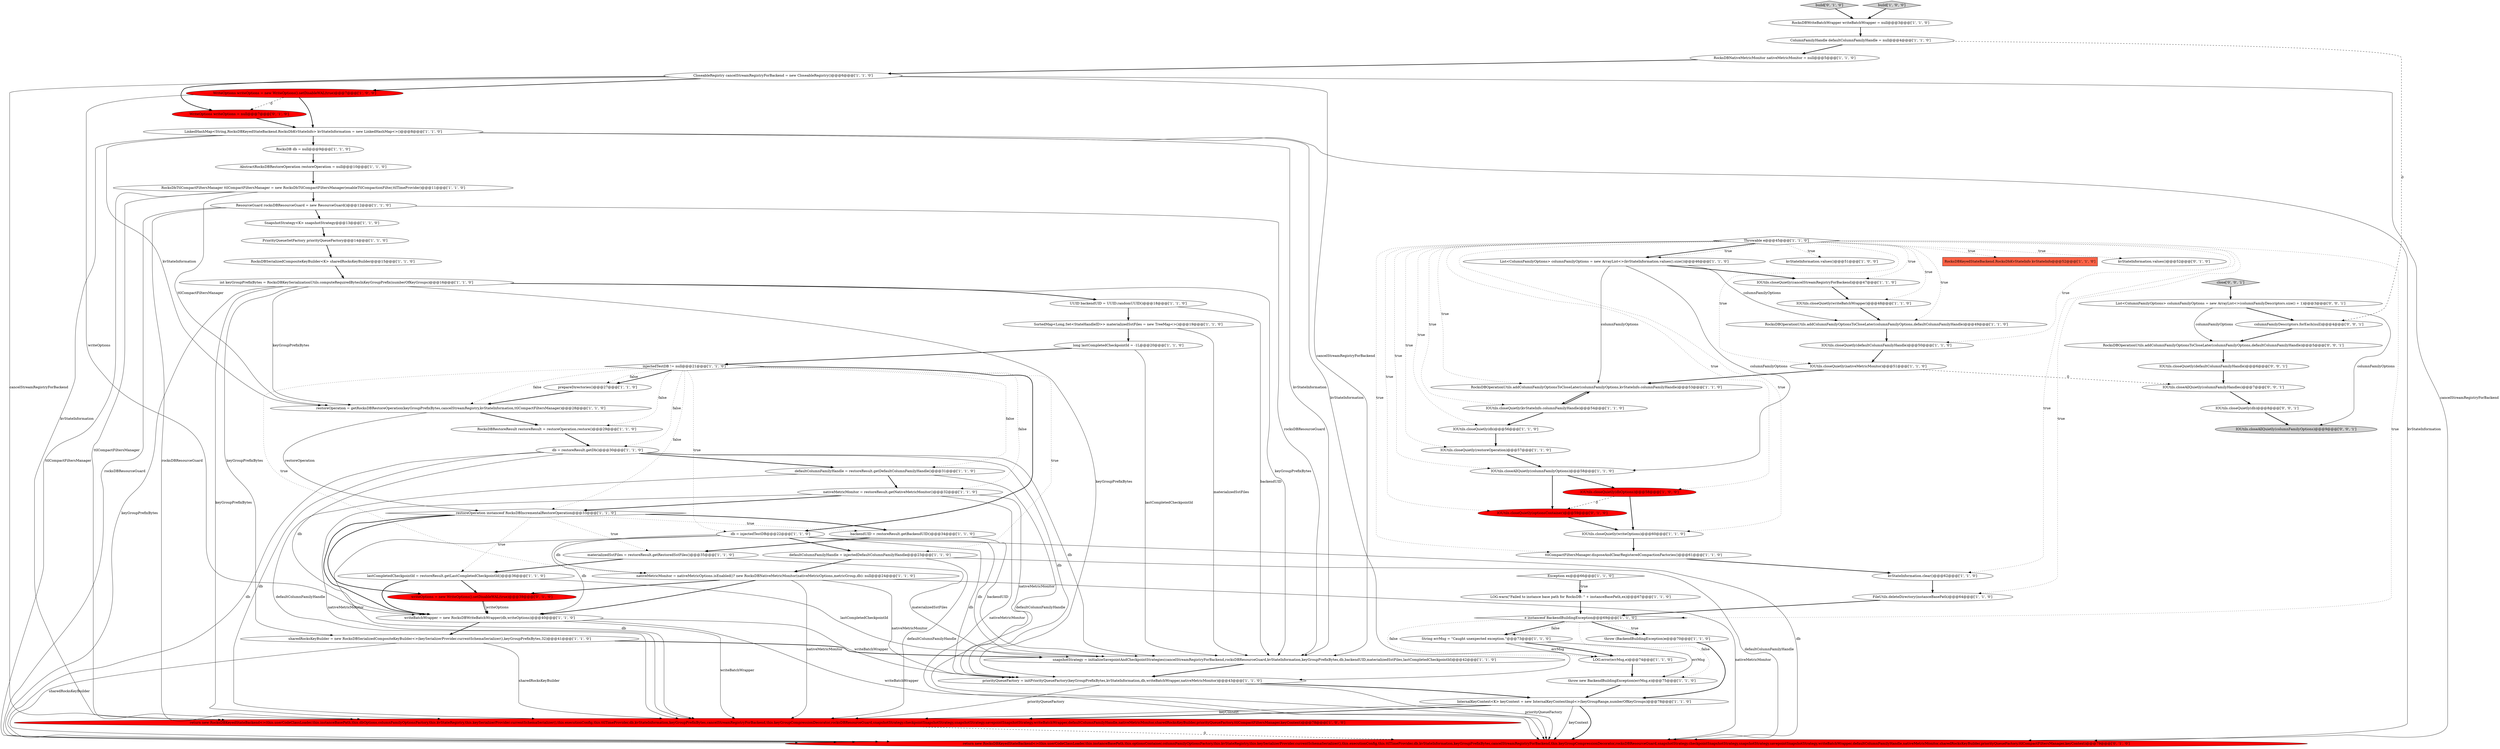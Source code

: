 digraph {
69 [style = filled, label = "build['0', '1', '0']", fillcolor = lightgray, shape = diamond image = "AAA0AAABBB2BBB"];
18 [style = filled, label = "kvStateInformation.clear()@@@62@@@['1', '1', '0']", fillcolor = white, shape = ellipse image = "AAA0AAABBB1BBB"];
11 [style = filled, label = "IOUtils.closeQuietly(cancelStreamRegistryForBackend)@@@47@@@['1', '1', '0']", fillcolor = white, shape = ellipse image = "AAA0AAABBB1BBB"];
0 [style = filled, label = "int keyGroupPrefixBytes = RocksDBKeySerializationUtils.computeRequiredBytesInKeyGroupPrefix(numberOfKeyGroups)@@@16@@@['1', '1', '0']", fillcolor = white, shape = ellipse image = "AAA0AAABBB1BBB"];
14 [style = filled, label = "ttlCompactFiltersManager.disposeAndClearRegisteredCompactionFactories()@@@61@@@['1', '1', '0']", fillcolor = white, shape = ellipse image = "AAA0AAABBB1BBB"];
10 [style = filled, label = "RocksDBSerializedCompositeKeyBuilder<K> sharedRocksKeyBuilder@@@15@@@['1', '1', '0']", fillcolor = white, shape = ellipse image = "AAA0AAABBB1BBB"];
57 [style = filled, label = "UUID backendUID = UUID.randomUUID()@@@18@@@['1', '1', '0']", fillcolor = white, shape = ellipse image = "AAA0AAABBB1BBB"];
32 [style = filled, label = "RocksDB db = null@@@9@@@['1', '1', '0']", fillcolor = white, shape = ellipse image = "AAA0AAABBB1BBB"];
73 [style = filled, label = "IOUtils.closeQuietly(db)@@@8@@@['0', '0', '1']", fillcolor = white, shape = ellipse image = "AAA0AAABBB3BBB"];
21 [style = filled, label = "Throwable e@@@45@@@['1', '1', '0']", fillcolor = white, shape = diamond image = "AAA0AAABBB1BBB"];
23 [style = filled, label = "priorityQueueFactory = initPriorityQueueFactory(keyGroupPrefixBytes,kvStateInformation,db,writeBatchWrapper,nativeMetricMonitor)@@@43@@@['1', '1', '0']", fillcolor = white, shape = ellipse image = "AAA0AAABBB1BBB"];
5 [style = filled, label = "db = restoreResult.getDb()@@@30@@@['1', '1', '0']", fillcolor = white, shape = ellipse image = "AAA0AAABBB1BBB"];
55 [style = filled, label = "restoreOperation instanceof RocksDBIncrementalRestoreOperation@@@33@@@['1', '1', '0']", fillcolor = white, shape = diamond image = "AAA0AAABBB1BBB"];
68 [style = filled, label = "WriteOptions writeOptions = null@@@7@@@['0', '1', '0']", fillcolor = red, shape = ellipse image = "AAA1AAABBB2BBB"];
4 [style = filled, label = "kvStateInformation.values()@@@51@@@['1', '0', '0']", fillcolor = white, shape = ellipse image = "AAA0AAABBB1BBB"];
44 [style = filled, label = "IOUtils.closeQuietly(nativeMetricMonitor)@@@51@@@['1', '1', '0']", fillcolor = white, shape = ellipse image = "AAA0AAABBB1BBB"];
34 [style = filled, label = "sharedRocksKeyBuilder = new RocksDBSerializedCompositeKeyBuilder<>(keySerializerProvider.currentSchemaSerializer(),keyGroupPrefixBytes,32)@@@41@@@['1', '1', '0']", fillcolor = white, shape = ellipse image = "AAA0AAABBB1BBB"];
15 [style = filled, label = "RocksDBNativeMetricMonitor nativeMetricMonitor = null@@@5@@@['1', '1', '0']", fillcolor = white, shape = ellipse image = "AAA0AAABBB1BBB"];
45 [style = filled, label = "String errMsg = \"Caught unexpected exception.\"@@@73@@@['1', '1', '0']", fillcolor = white, shape = ellipse image = "AAA0AAABBB1BBB"];
49 [style = filled, label = "Exception ex@@@66@@@['1', '1', '0']", fillcolor = white, shape = diamond image = "AAA0AAABBB1BBB"];
60 [style = filled, label = "FileUtils.deleteDirectory(instanceBasePath)@@@64@@@['1', '1', '0']", fillcolor = white, shape = ellipse image = "AAA0AAABBB1BBB"];
25 [style = filled, label = "long lastCompletedCheckpointId = -1L@@@20@@@['1', '1', '0']", fillcolor = white, shape = ellipse image = "AAA0AAABBB1BBB"];
70 [style = filled, label = "List<ColumnFamilyOptions> columnFamilyOptions = new ArrayList<>(columnFamilyDescriptors.size() + 1)@@@3@@@['0', '0', '1']", fillcolor = white, shape = ellipse image = "AAA0AAABBB3BBB"];
76 [style = filled, label = "IOUtils.closeQuietly(defaultColumnFamilyHandle)@@@6@@@['0', '0', '1']", fillcolor = white, shape = ellipse image = "AAA0AAABBB3BBB"];
40 [style = filled, label = "materializedSstFiles = restoreResult.getRestoredSstFiles()@@@35@@@['1', '1', '0']", fillcolor = white, shape = ellipse image = "AAA0AAABBB1BBB"];
61 [style = filled, label = "AbstractRocksDBRestoreOperation restoreOperation = null@@@10@@@['1', '1', '0']", fillcolor = white, shape = ellipse image = "AAA0AAABBB1BBB"];
17 [style = filled, label = "IOUtils.closeQuietly(defaultColumnFamilyHandle)@@@50@@@['1', '1', '0']", fillcolor = white, shape = ellipse image = "AAA0AAABBB1BBB"];
26 [style = filled, label = "db = injectedTestDB@@@22@@@['1', '1', '0']", fillcolor = white, shape = ellipse image = "AAA0AAABBB1BBB"];
39 [style = filled, label = "InternalKeyContext<K> keyContext = new InternalKeyContextImpl<>(keyGroupRange,numberOfKeyGroups)@@@78@@@['1', '1', '0']", fillcolor = white, shape = ellipse image = "AAA0AAABBB1BBB"];
62 [style = filled, label = "IOUtils.closeAllQuietly(columnFamilyOptions)@@@58@@@['1', '1', '0']", fillcolor = white, shape = ellipse image = "AAA0AAABBB1BBB"];
38 [style = filled, label = "RocksDbTtlCompactFiltersManager ttlCompactFiltersManager = new RocksDbTtlCompactFiltersManager(enableTtlCompactionFilter,ttlTimeProvider)@@@11@@@['1', '1', '0']", fillcolor = white, shape = ellipse image = "AAA0AAABBB1BBB"];
63 [style = filled, label = "defaultColumnFamilyHandle = injectedDefaultColumnFamilyHandle@@@23@@@['1', '1', '0']", fillcolor = white, shape = ellipse image = "AAA0AAABBB1BBB"];
52 [style = filled, label = "ResourceGuard rocksDBResourceGuard = new ResourceGuard()@@@12@@@['1', '1', '0']", fillcolor = white, shape = ellipse image = "AAA0AAABBB1BBB"];
54 [style = filled, label = "RocksDBKeyedStateBackend.RocksDbKvStateInfo kvStateInfo@@@52@@@['1', '1', '0']", fillcolor = tomato, shape = box image = "AAA0AAABBB1BBB"];
56 [style = filled, label = "writeBatchWrapper = new RocksDBWriteBatchWrapper(db,writeOptions)@@@40@@@['1', '1', '0']", fillcolor = white, shape = ellipse image = "AAA0AAABBB1BBB"];
71 [style = filled, label = "columnFamilyDescriptors.forEach(null)@@@4@@@['0', '0', '1']", fillcolor = white, shape = ellipse image = "AAA0AAABBB3BBB"];
50 [style = filled, label = "LOG.warn(\"Failed to instance base path for RocksDB: \" + instanceBasePath,ex)@@@67@@@['1', '1', '0']", fillcolor = white, shape = ellipse image = "AAA0AAABBB1BBB"];
29 [style = filled, label = "IOUtils.closeQuietly(writeOptions)@@@60@@@['1', '1', '0']", fillcolor = white, shape = ellipse image = "AAA0AAABBB1BBB"];
31 [style = filled, label = "ColumnFamilyHandle defaultColumnFamilyHandle = null@@@4@@@['1', '1', '0']", fillcolor = white, shape = ellipse image = "AAA0AAABBB1BBB"];
19 [style = filled, label = "lastCompletedCheckpointId = restoreResult.getLastCompletedCheckpointId()@@@36@@@['1', '1', '0']", fillcolor = white, shape = ellipse image = "AAA0AAABBB1BBB"];
24 [style = filled, label = "throw (BackendBuildingException)e@@@70@@@['1', '1', '0']", fillcolor = white, shape = ellipse image = "AAA0AAABBB1BBB"];
1 [style = filled, label = "LOG.error(errMsg,e)@@@74@@@['1', '1', '0']", fillcolor = white, shape = ellipse image = "AAA0AAABBB1BBB"];
41 [style = filled, label = "nativeMetricMonitor = nativeMetricOptions.isEnabled()? new RocksDBNativeMetricMonitor(nativeMetricOptions,metricGroup,db): null@@@24@@@['1', '1', '0']", fillcolor = white, shape = ellipse image = "AAA0AAABBB1BBB"];
43 [style = filled, label = "List<ColumnFamilyOptions> columnFamilyOptions = new ArrayList<>(kvStateInformation.values().size())@@@46@@@['1', '1', '0']", fillcolor = white, shape = ellipse image = "AAA0AAABBB1BBB"];
3 [style = filled, label = "SnapshotStrategy<K> snapshotStrategy@@@13@@@['1', '1', '0']", fillcolor = white, shape = ellipse image = "AAA0AAABBB1BBB"];
46 [style = filled, label = "snapshotStrategy = initializeSavepointAndCheckpointStrategies(cancelStreamRegistryForBackend,rocksDBResourceGuard,kvStateInformation,keyGroupPrefixBytes,db,backendUID,materializedSstFiles,lastCompletedCheckpointId)@@@42@@@['1', '1', '0']", fillcolor = white, shape = ellipse image = "AAA0AAABBB1BBB"];
65 [style = filled, label = "kvStateInformation.values()@@@52@@@['0', '1', '0']", fillcolor = white, shape = ellipse image = "AAA0AAABBB2BBB"];
59 [style = filled, label = "restoreOperation = getRocksDBRestoreOperation(keyGroupPrefixBytes,cancelStreamRegistry,kvStateInformation,ttlCompactFiltersManager)@@@28@@@['1', '1', '0']", fillcolor = white, shape = ellipse image = "AAA0AAABBB1BBB"];
74 [style = filled, label = "IOUtils.closeAllQuietly(columnFamilyOptions)@@@9@@@['0', '0', '1']", fillcolor = lightgray, shape = ellipse image = "AAA0AAABBB3BBB"];
36 [style = filled, label = "backendUID = restoreResult.getBackendUID()@@@34@@@['1', '1', '0']", fillcolor = white, shape = ellipse image = "AAA0AAABBB1BBB"];
51 [style = filled, label = "WriteOptions writeOptions = new WriteOptions().setDisableWAL(true)@@@7@@@['1', '0', '0']", fillcolor = red, shape = ellipse image = "AAA1AAABBB1BBB"];
2 [style = filled, label = "CloseableRegistry cancelStreamRegistryForBackend = new CloseableRegistry()@@@6@@@['1', '1', '0']", fillcolor = white, shape = ellipse image = "AAA0AAABBB1BBB"];
8 [style = filled, label = "build['1', '0', '0']", fillcolor = lightgray, shape = diamond image = "AAA0AAABBB1BBB"];
7 [style = filled, label = "throw new BackendBuildingException(errMsg,e)@@@75@@@['1', '1', '0']", fillcolor = white, shape = ellipse image = "AAA0AAABBB1BBB"];
16 [style = filled, label = "IOUtils.closeQuietly(writeBatchWrapper)@@@48@@@['1', '1', '0']", fillcolor = white, shape = ellipse image = "AAA0AAABBB1BBB"];
75 [style = filled, label = "RocksDBOperationUtils.addColumnFamilyOptionsToCloseLater(columnFamilyOptions,defaultColumnFamilyHandle)@@@5@@@['0', '0', '1']", fillcolor = white, shape = ellipse image = "AAA0AAABBB3BBB"];
42 [style = filled, label = "e instanceof BackendBuildingException@@@69@@@['1', '1', '0']", fillcolor = white, shape = diamond image = "AAA0AAABBB1BBB"];
30 [style = filled, label = "PriorityQueueSetFactory priorityQueueFactory@@@14@@@['1', '1', '0']", fillcolor = white, shape = ellipse image = "AAA0AAABBB1BBB"];
12 [style = filled, label = "nativeMetricMonitor = restoreResult.getNativeMetricMonitor()@@@32@@@['1', '1', '0']", fillcolor = white, shape = ellipse image = "AAA0AAABBB1BBB"];
48 [style = filled, label = "SortedMap<Long,Set<StateHandleID>> materializedSstFiles = new TreeMap<>()@@@19@@@['1', '1', '0']", fillcolor = white, shape = ellipse image = "AAA0AAABBB1BBB"];
64 [style = filled, label = "writeOptions = new WriteOptions().setDisableWAL(true)@@@39@@@['0', '1', '0']", fillcolor = red, shape = ellipse image = "AAA1AAABBB2BBB"];
33 [style = filled, label = "RocksDBOperationUtils.addColumnFamilyOptionsToCloseLater(columnFamilyOptions,kvStateInfo.columnFamilyHandle)@@@53@@@['1', '1', '0']", fillcolor = white, shape = ellipse image = "AAA0AAABBB1BBB"];
37 [style = filled, label = "IOUtils.closeQuietly(restoreOperation)@@@57@@@['1', '1', '0']", fillcolor = white, shape = ellipse image = "AAA0AAABBB1BBB"];
47 [style = filled, label = "IOUtils.closeQuietly(dbOptions)@@@58@@@['1', '0', '0']", fillcolor = red, shape = ellipse image = "AAA1AAABBB1BBB"];
58 [style = filled, label = "injectedTestDB != null@@@21@@@['1', '1', '0']", fillcolor = white, shape = diamond image = "AAA0AAABBB1BBB"];
66 [style = filled, label = "IOUtils.closeQuietly(optionsContainer)@@@59@@@['0', '1', '0']", fillcolor = red, shape = ellipse image = "AAA1AAABBB2BBB"];
77 [style = filled, label = "close['0', '0', '1']", fillcolor = lightgray, shape = diamond image = "AAA0AAABBB3BBB"];
6 [style = filled, label = "LinkedHashMap<String,RocksDBKeyedStateBackend.RocksDbKvStateInfo> kvStateInformation = new LinkedHashMap<>()@@@8@@@['1', '1', '0']", fillcolor = white, shape = ellipse image = "AAA0AAABBB1BBB"];
20 [style = filled, label = "RocksDBWriteBatchWrapper writeBatchWrapper = null@@@3@@@['1', '1', '0']", fillcolor = white, shape = ellipse image = "AAA0AAABBB1BBB"];
28 [style = filled, label = "RocksDBRestoreResult restoreResult = restoreOperation.restore()@@@29@@@['1', '1', '0']", fillcolor = white, shape = ellipse image = "AAA0AAABBB1BBB"];
67 [style = filled, label = "return new RocksDBKeyedStateBackend<>(this.userCodeClassLoader,this.instanceBasePath,this.optionsContainer,columnFamilyOptionsFactory,this.kvStateRegistry,this.keySerializerProvider.currentSchemaSerializer(),this.executionConfig,this.ttlTimeProvider,db,kvStateInformation,keyGroupPrefixBytes,cancelStreamRegistryForBackend,this.keyGroupCompressionDecorator,rocksDBResourceGuard,snapshotStrategy.checkpointSnapshotStrategy,snapshotStrategy.savepointSnapshotStrategy,writeBatchWrapper,defaultColumnFamilyHandle,nativeMetricMonitor,sharedRocksKeyBuilder,priorityQueueFactory,ttlCompactFiltersManager,keyContext)@@@79@@@['0', '1', '0']", fillcolor = red, shape = ellipse image = "AAA1AAABBB2BBB"];
9 [style = filled, label = "IOUtils.closeQuietly(db)@@@56@@@['1', '1', '0']", fillcolor = white, shape = ellipse image = "AAA0AAABBB1BBB"];
72 [style = filled, label = "IOUtils.closeAllQuietly(columnFamilyHandles)@@@7@@@['0', '0', '1']", fillcolor = white, shape = ellipse image = "AAA0AAABBB3BBB"];
53 [style = filled, label = "prepareDirectories()@@@27@@@['1', '1', '0']", fillcolor = white, shape = ellipse image = "AAA0AAABBB1BBB"];
13 [style = filled, label = "defaultColumnFamilyHandle = restoreResult.getDefaultColumnFamilyHandle()@@@31@@@['1', '1', '0']", fillcolor = white, shape = ellipse image = "AAA0AAABBB1BBB"];
22 [style = filled, label = "return new RocksDBKeyedStateBackend<>(this.userCodeClassLoader,this.instanceBasePath,this.dbOptions,columnFamilyOptionsFactory,this.kvStateRegistry,this.keySerializerProvider.currentSchemaSerializer(),this.executionConfig,this.ttlTimeProvider,db,kvStateInformation,keyGroupPrefixBytes,cancelStreamRegistryForBackend,this.keyGroupCompressionDecorator,rocksDBResourceGuard,snapshotStrategy.checkpointSnapshotStrategy,snapshotStrategy.savepointSnapshotStrategy,writeBatchWrapper,defaultColumnFamilyHandle,nativeMetricMonitor,sharedRocksKeyBuilder,priorityQueueFactory,ttlCompactFiltersManager,keyContext)@@@78@@@['1', '0', '0']", fillcolor = red, shape = ellipse image = "AAA1AAABBB1BBB"];
27 [style = filled, label = "RocksDBOperationUtils.addColumnFamilyOptionsToCloseLater(columnFamilyOptions,defaultColumnFamilyHandle)@@@49@@@['1', '1', '0']", fillcolor = white, shape = ellipse image = "AAA0AAABBB1BBB"];
35 [style = filled, label = "IOUtils.closeQuietly(kvStateInfo.columnFamilyHandle)@@@54@@@['1', '1', '0']", fillcolor = white, shape = ellipse image = "AAA0AAABBB1BBB"];
70->75 [style = solid, label="columnFamilyOptions"];
55->36 [style = bold, label=""];
34->46 [style = bold, label=""];
56->34 [style = bold, label=""];
55->19 [style = dotted, label="true"];
21->11 [style = dotted, label="true"];
38->52 [style = bold, label=""];
2->51 [style = bold, label=""];
42->45 [style = bold, label=""];
21->18 [style = dotted, label="true"];
51->56 [style = solid, label="writeOptions"];
21->43 [style = bold, label=""];
39->67 [style = solid, label="keyContext"];
73->74 [style = bold, label=""];
42->7 [style = dotted, label="false"];
43->62 [style = solid, label="columnFamilyOptions"];
24->39 [style = bold, label=""];
42->1 [style = dotted, label="false"];
43->33 [style = solid, label="columnFamilyOptions"];
21->27 [style = dotted, label="true"];
58->63 [style = dotted, label="true"];
9->37 [style = bold, label=""];
77->70 [style = bold, label=""];
38->59 [style = solid, label="ttlCompactFiltersManager"];
6->22 [style = solid, label="kvStateInformation"];
63->22 [style = solid, label="defaultColumnFamilyHandle"];
8->20 [style = bold, label=""];
70->71 [style = bold, label=""];
39->67 [style = bold, label=""];
58->28 [style = dotted, label="false"];
63->41 [style = bold, label=""];
37->62 [style = bold, label=""];
41->64 [style = bold, label=""];
25->58 [style = bold, label=""];
72->73 [style = bold, label=""];
5->23 [style = solid, label="db"];
29->14 [style = bold, label=""];
27->17 [style = bold, label=""];
26->23 [style = solid, label="db"];
5->22 [style = solid, label="db"];
66->29 [style = bold, label=""];
39->22 [style = solid, label="keyContext"];
21->37 [style = dotted, label="true"];
17->44 [style = bold, label=""];
55->64 [style = bold, label=""];
3->30 [style = bold, label=""];
36->46 [style = solid, label="backendUID"];
21->60 [style = dotted, label="true"];
70->74 [style = solid, label="columnFamilyOptions"];
55->36 [style = dotted, label="true"];
6->32 [style = bold, label=""];
32->61 [style = bold, label=""];
11->16 [style = bold, label=""];
56->67 [style = solid, label="writeBatchWrapper"];
21->42 [style = dotted, label="true"];
28->5 [style = bold, label=""];
25->46 [style = solid, label="lastCompletedCheckpointId"];
58->5 [style = dotted, label="false"];
12->55 [style = bold, label=""];
21->29 [style = dotted, label="true"];
48->46 [style = solid, label="materializedSstFiles"];
12->22 [style = solid, label="nativeMetricMonitor"];
43->27 [style = solid, label="columnFamilyOptions"];
20->31 [style = bold, label=""];
45->1 [style = solid, label="errMsg"];
38->67 [style = solid, label="ttlCompactFiltersManager"];
55->40 [style = dotted, label="true"];
21->17 [style = dotted, label="true"];
69->20 [style = bold, label=""];
71->75 [style = bold, label=""];
56->22 [style = solid, label="writeBatchWrapper"];
21->66 [style = dotted, label="true"];
19->56 [style = bold, label=""];
61->38 [style = bold, label=""];
12->23 [style = solid, label="nativeMetricMonitor"];
43->11 [style = bold, label=""];
39->22 [style = bold, label=""];
45->1 [style = bold, label=""];
21->33 [style = dotted, label="true"];
42->24 [style = dotted, label="true"];
51->68 [style = dashed, label="0"];
40->46 [style = solid, label="materializedSstFiles"];
13->12 [style = bold, label=""];
26->46 [style = solid, label="db"];
21->54 [style = dotted, label="true"];
21->9 [style = dotted, label="true"];
22->67 [style = dashed, label="0"];
58->13 [style = dotted, label="false"];
10->0 [style = bold, label=""];
30->10 [style = bold, label=""];
0->34 [style = solid, label="keyGroupPrefixBytes"];
42->45 [style = dotted, label="false"];
14->18 [style = bold, label=""];
12->67 [style = solid, label="nativeMetricMonitor"];
34->67 [style = solid, label="sharedRocksKeyBuilder"];
59->28 [style = bold, label=""];
21->16 [style = dotted, label="true"];
34->22 [style = solid, label="sharedRocksKeyBuilder"];
68->6 [style = bold, label=""];
0->59 [style = solid, label="keyGroupPrefixBytes"];
21->35 [style = dotted, label="true"];
0->46 [style = solid, label="keyGroupPrefixBytes"];
58->53 [style = dotted, label="false"];
0->57 [style = bold, label=""];
57->46 [style = solid, label="backendUID"];
56->23 [style = solid, label="writeBatchWrapper"];
36->40 [style = bold, label=""];
2->22 [style = solid, label="cancelStreamRegistryForBackend"];
19->64 [style = bold, label=""];
59->55 [style = solid, label="restoreOperation"];
16->27 [style = bold, label=""];
26->67 [style = solid, label="db"];
35->9 [style = bold, label=""];
45->7 [style = solid, label="errMsg"];
58->55 [style = dotted, label="false"];
44->33 [style = bold, label=""];
18->60 [style = bold, label=""];
40->19 [style = bold, label=""];
49->50 [style = dotted, label="true"];
51->6 [style = bold, label=""];
62->66 [style = bold, label=""];
58->26 [style = dotted, label="true"];
42->24 [style = bold, label=""];
26->56 [style = solid, label="db"];
1->7 [style = bold, label=""];
26->41 [style = solid, label="db"];
49->50 [style = bold, label=""];
47->29 [style = bold, label=""];
58->53 [style = bold, label=""];
5->56 [style = solid, label="db"];
50->42 [style = bold, label=""];
26->63 [style = bold, label=""];
63->67 [style = solid, label="defaultColumnFamilyHandle"];
7->39 [style = bold, label=""];
41->67 [style = solid, label="nativeMetricMonitor"];
5->67 [style = solid, label="db"];
44->72 [style = dashed, label="0"];
5->13 [style = bold, label=""];
6->23 [style = solid, label="kvStateInformation"];
23->39 [style = bold, label=""];
0->22 [style = solid, label="keyGroupPrefixBytes"];
13->22 [style = solid, label="defaultColumnFamilyHandle"];
58->12 [style = dotted, label="false"];
0->23 [style = solid, label="keyGroupPrefixBytes"];
62->47 [style = bold, label=""];
58->26 [style = bold, label=""];
75->76 [style = bold, label=""];
26->22 [style = solid, label="db"];
60->42 [style = bold, label=""];
5->46 [style = solid, label="db"];
46->23 [style = bold, label=""];
21->43 [style = dotted, label="true"];
58->41 [style = dotted, label="true"];
21->47 [style = dotted, label="true"];
15->2 [style = bold, label=""];
33->35 [style = bold, label=""];
6->46 [style = solid, label="kvStateInformation"];
2->67 [style = solid, label="cancelStreamRegistryForBackend"];
6->67 [style = solid, label="kvStateInformation"];
31->71 [style = dashed, label="0"];
35->33 [style = bold, label=""];
41->56 [style = bold, label=""];
23->67 [style = solid, label="priorityQueueFactory"];
6->59 [style = solid, label="kvStateInformation"];
58->59 [style = dotted, label="false"];
31->15 [style = bold, label=""];
21->4 [style = dotted, label="true"];
55->56 [style = bold, label=""];
21->65 [style = dotted, label="true"];
57->48 [style = bold, label=""];
23->22 [style = solid, label="priorityQueueFactory"];
38->22 [style = solid, label="ttlCompactFiltersManager"];
52->46 [style = solid, label="rocksDBResourceGuard"];
76->72 [style = bold, label=""];
64->56 [style = bold, label=""];
0->67 [style = solid, label="keyGroupPrefixBytes"];
52->22 [style = solid, label="rocksDBResourceGuard"];
53->59 [style = bold, label=""];
21->44 [style = dotted, label="true"];
47->66 [style = dashed, label="0"];
41->22 [style = solid, label="nativeMetricMonitor"];
21->14 [style = dotted, label="true"];
48->25 [style = bold, label=""];
52->3 [style = bold, label=""];
2->46 [style = solid, label="cancelStreamRegistryForBackend"];
21->62 [style = dotted, label="true"];
41->23 [style = solid, label="nativeMetricMonitor"];
2->68 [style = bold, label=""];
52->67 [style = solid, label="rocksDBResourceGuard"];
64->56 [style = solid, label="writeOptions"];
13->67 [style = solid, label="defaultColumnFamilyHandle"];
19->46 [style = solid, label="lastCompletedCheckpointId"];
}
